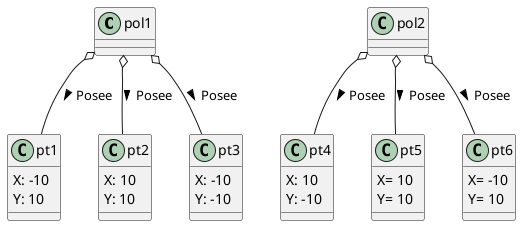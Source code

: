 @startuml ejercicio14

class pol1{
}

class pol2{
}

class pt1{
  X: -10
  Y: 10
}

class pt2{
  X: 10
  Y: 10
}

class pt3{
  X: -10
  Y: -10
}

class pt4{
  X: 10
  Y: -10
}

class pt5{
  X= 10
  Y= 10
}

class pt6{
  X= -10
  Y= 10

}

pol1 o-- pt1  : Posee >
pol1 o-- pt2  : Posee >
pol1 o-- pt3  : Posee >

pol2 o-- pt4  : Posee >
pol2 o-- pt5 : Posee >
pol2 o-- pt6 : Posee >


@enduml